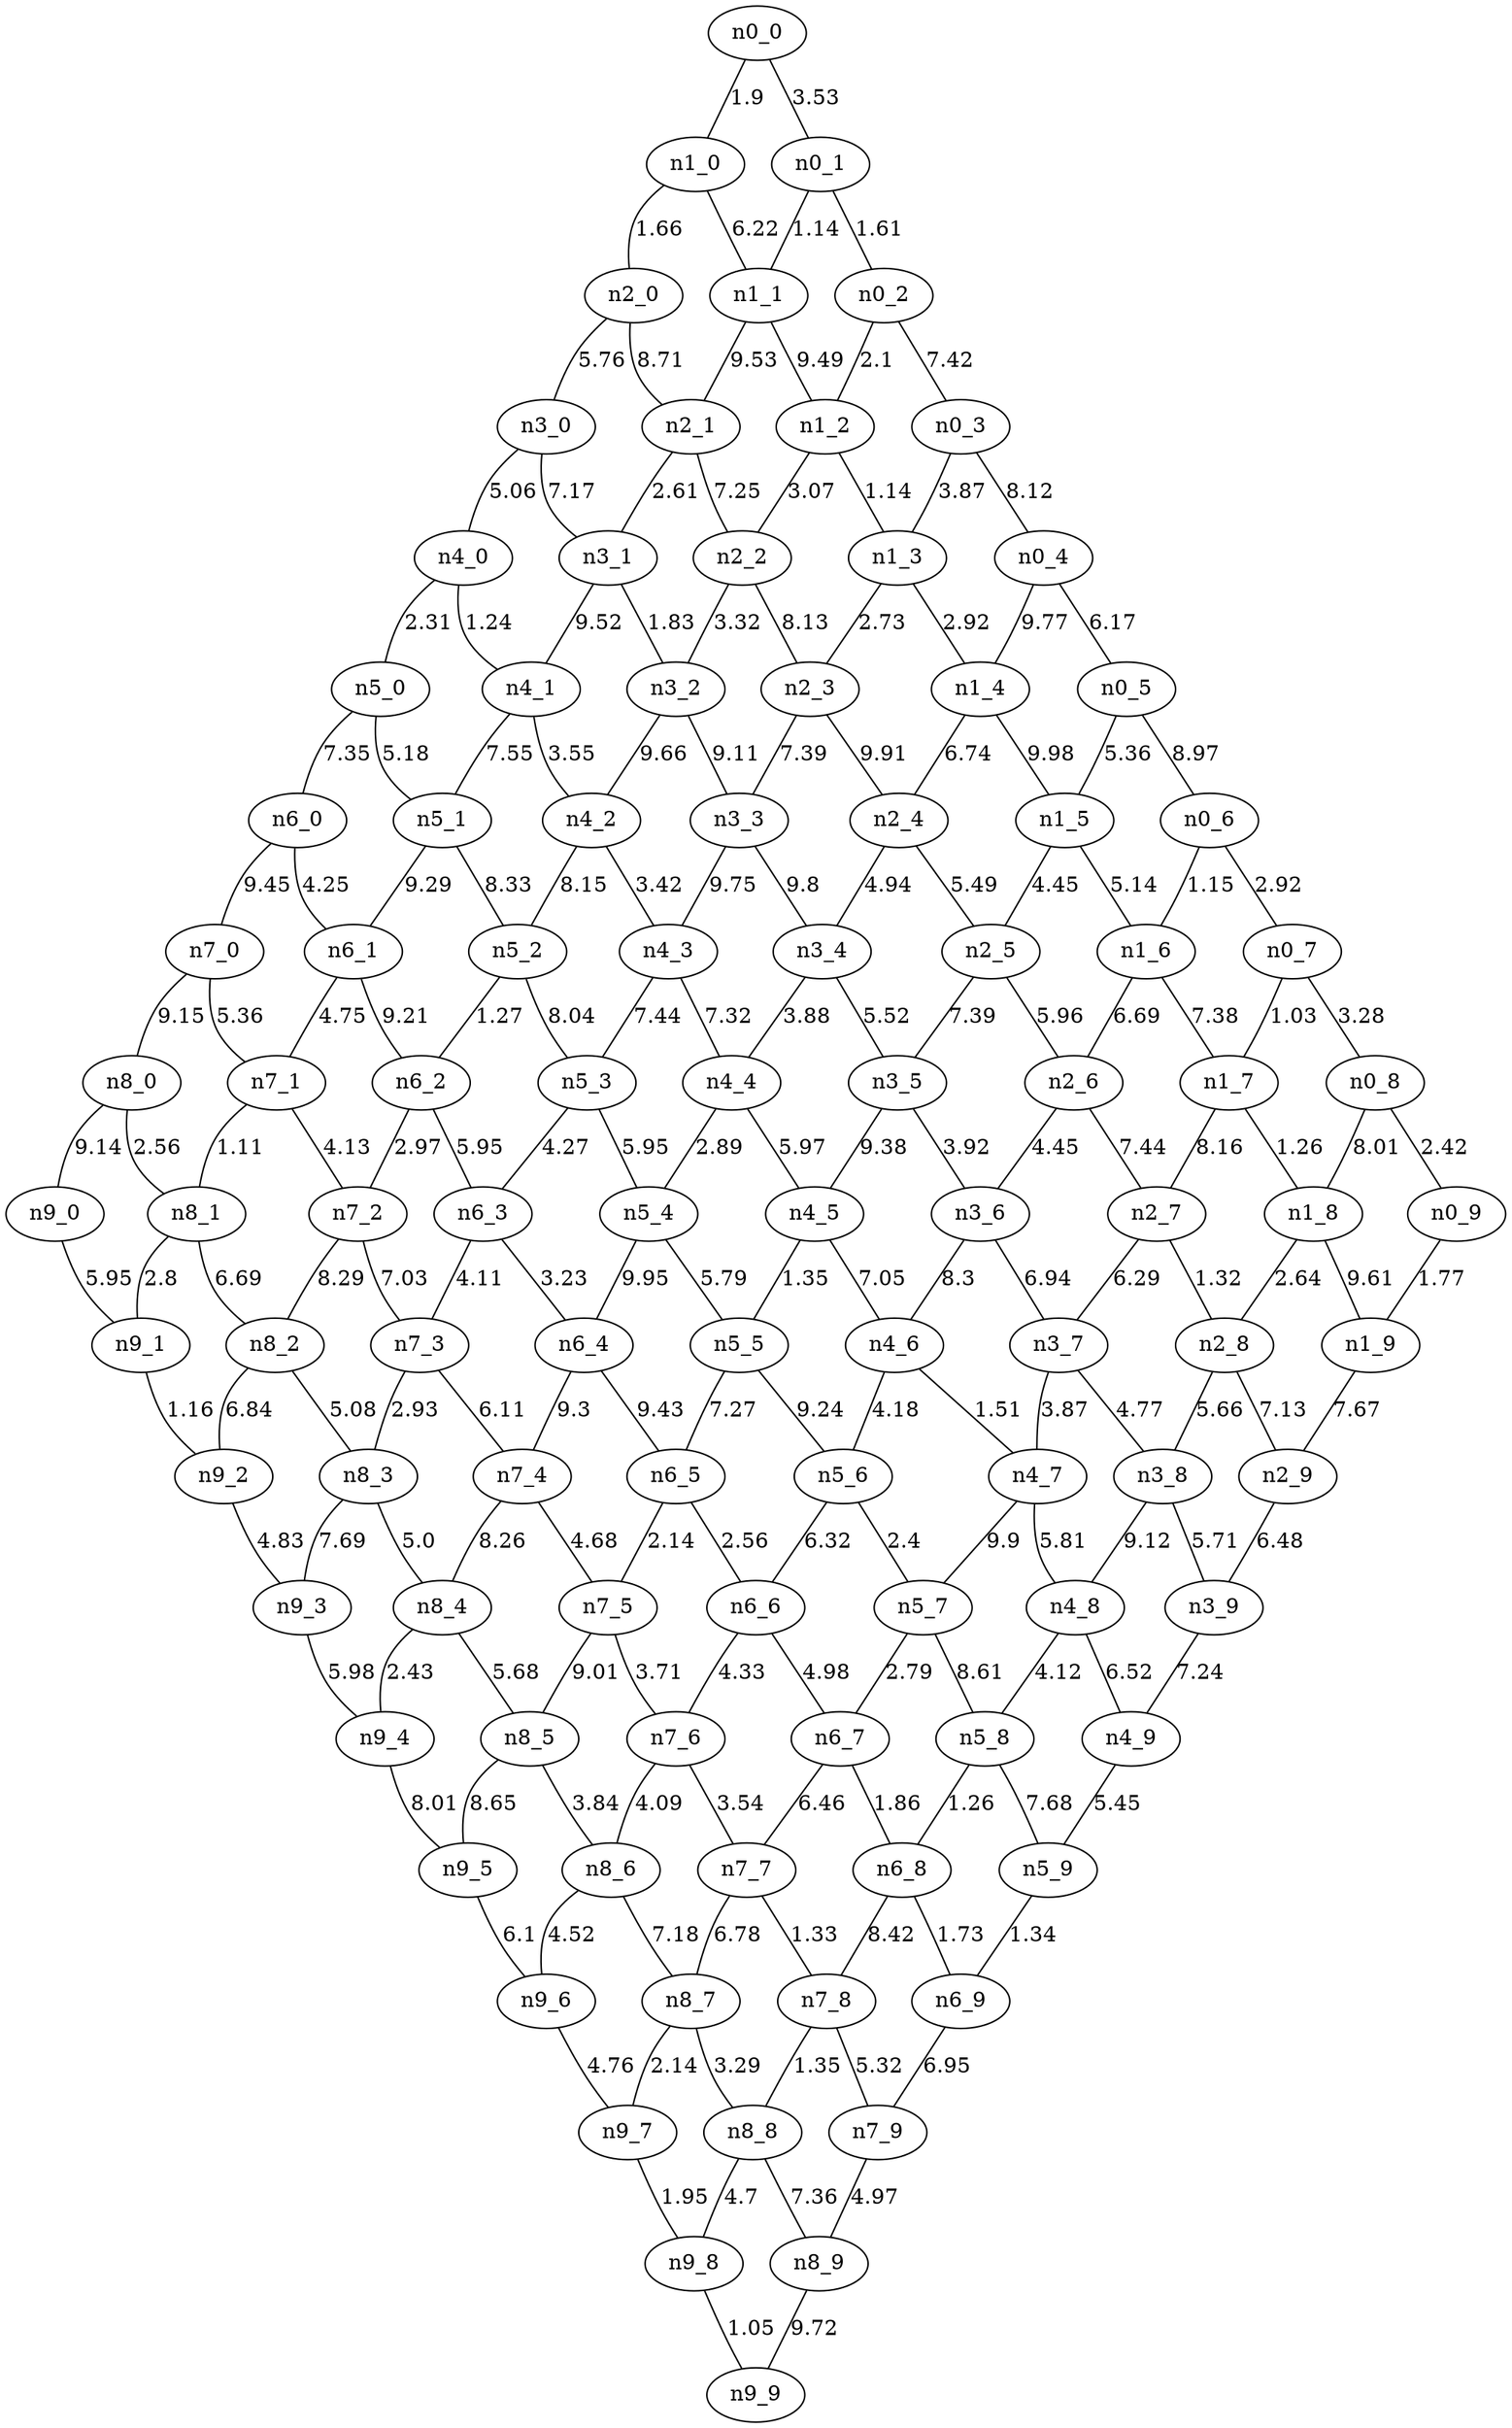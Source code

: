 graph G {
"n9_3";
"n7_3";
"n4_6";
"n1_9";
"n5_1";
"n3_7";
"n1_6";
"n5_4";
"n1_0";
"n2_8";
"n7_6";
"n8_4";
"n6_3";
"n8_8";
"n8_3";
"n0_4";
"n0_1";
"n8_1";
"n8_6";
"n3_8";
"n5_7";
"n5_8";
"n5_5";
"n9_9";
"n6_2";
"n3_1";
"n9_6";
"n6_7";
"n0_6";
"n4_9";
"n7_9";
"n1_3";
"n1_2";
"n9_7";
"n8_2";
"n1_1";
"n1_4";
"n8_5";
"n7_7";
"n3_3";
"n0_0";
"n0_8";
"n0_2";
"n7_0";
"n9_2";
"n5_3";
"n2_6";
"n5_0";
"n4_2";
"n2_4";
"n7_8";
"n6_8";
"n3_2";
"n4_8";
"n1_5";
"n3_9";
"n7_4";
"n1_8";
"n4_0";
"n3_5";
"n5_6";
"n5_9";
"n6_6";
"n7_5";
"n6_5";
"n0_7";
"n9_1";
"n3_0";
"n2_5";
"n4_3";
"n5_2";
"n7_1";
"n6_4";
"n2_2";
"n0_3";
"n9_8";
"n3_4";
"n2_3";
"n0_5";
"n6_1";
"n4_4";
"n0_9";
"n9_0";
"n4_7";
"n1_7";
"n8_9";
"n8_0";
"n9_5";
"n9_4";
"n8_7";
"n6_9";
"n7_2";
"n2_9";
"n2_7";
"n2_0";
"n4_1";
"n4_5";
"n6_0";
"n2_1";
"n3_6";
    "n7_1" -- "n8_1"[label="1.11", len="1.11"];
    "n4_0" -- "n5_0"[label="2.31", len="2.31"];
    "n2_3" -- "n3_3"[label="7.39", len="7.39"];
    "n7_8" -- "n8_8"[label="1.35", len="1.35"];
    "n0_6" -- "n0_7"[label="2.92", len="2.92"];
    "n3_2" -- "n3_3"[label="9.11", len="9.11"];
    "n5_8" -- "n6_8"[label="1.26", len="1.26"];
    "n5_4" -- "n5_5"[label="5.79", len="5.79"];
    "n1_8" -- "n2_8"[label="2.64", len="2.64"];
    "n7_6" -- "n8_6"[label="4.09", len="4.09"];
    "n6_1" -- "n7_1"[label="4.75", len="4.75"];
    "n9_3" -- "n9_4"[label="5.98", len="5.98"];
    "n0_3" -- "n1_3"[label="3.87", len="3.87"];
    "n2_7" -- "n2_8"[label="1.32", len="1.32"];
    "n7_7" -- "n7_8"[label="1.33", len="1.33"];
    "n2_4" -- "n2_5"[label="5.49", len="5.49"];
    "n4_4" -- "n5_4"[label="2.89", len="2.89"];
    "n4_1" -- "n4_2"[label="3.55", len="3.55"];
    "n2_0" -- "n2_1"[label="8.71", len="8.71"];
    "n5_7" -- "n5_8"[label="8.61", len="8.61"];
    "n7_9" -- "n8_9"[label="4.97", len="4.97"];
    "n5_2" -- "n5_3"[label="8.04", len="8.04"];
    "n6_1" -- "n6_2"[label="9.21", len="9.21"];
    "n6_0" -- "n7_0"[label="9.45", len="9.45"];
    "n3_0" -- "n3_1"[label="7.17", len="7.17"];
    "n6_0" -- "n6_1"[label="4.25", len="4.25"];
    "n1_0" -- "n2_0"[label="1.66", len="1.66"];
    "n5_3" -- "n5_4"[label="5.95", len="5.95"];
    "n8_2" -- "n8_3"[label="5.08", len="5.08"];
    "n2_8" -- "n2_9"[label="7.13", len="7.13"];
    "n3_8" -- "n4_8"[label="9.12", len="9.12"];
    "n7_0" -- "n8_0"[label="9.15", len="9.15"];
    "n6_7" -- "n7_7"[label="6.46", len="6.46"];
    "n3_1" -- "n3_2"[label="1.83", len="1.83"];
    "n0_7" -- "n0_8"[label="3.28", len="3.28"];
    "n8_6" -- "n9_6"[label="4.52", len="4.52"];
    "n7_2" -- "n8_2"[label="8.29", len="8.29"];
    "n7_0" -- "n7_1"[label="5.36", len="5.36"];
    "n3_3" -- "n3_4"[label="9.8", len="9.8"];
    "n0_9" -- "n1_9"[label="1.77", len="1.77"];
    "n1_4" -- "n1_5"[label="9.98", len="9.98"];
    "n6_9" -- "n7_9"[label="6.95", len="6.95"];
    "n8_8" -- "n8_9"[label="7.36", len="7.36"];
    "n2_5" -- "n2_6"[label="5.96", len="5.96"];
    "n9_1" -- "n9_2"[label="1.16", len="1.16"];
    "n3_3" -- "n4_3"[label="9.75", len="9.75"];
    "n1_5" -- "n1_6"[label="5.14", len="5.14"];
    "n4_6" -- "n5_6"[label="4.18", len="4.18"];
    "n0_1" -- "n1_1"[label="1.14", len="1.14"];
    "n1_7" -- "n2_7"[label="8.16", len="8.16"];
    "n5_1" -- "n6_1"[label="9.29", len="9.29"];
    "n6_8" -- "n7_8"[label="8.42", len="8.42"];
    "n8_9" -- "n9_9"[label="9.72", len="9.72"];
    "n5_5" -- "n5_6"[label="9.24", len="9.24"];
    "n9_4" -- "n9_5"[label="8.01", len="8.01"];
    "n6_8" -- "n6_9"[label="1.73", len="1.73"];
    "n7_3" -- "n8_3"[label="2.93", len="2.93"];
    "n8_7" -- "n9_7"[label="2.14", len="2.14"];
    "n4_2" -- "n5_2"[label="8.15", len="8.15"];
    "n8_6" -- "n8_7"[label="7.18", len="7.18"];
    "n0_6" -- "n1_6"[label="1.15", len="1.15"];
    "n0_7" -- "n1_7"[label="1.03", len="1.03"];
    "n2_0" -- "n3_0"[label="5.76", len="5.76"];
    "n2_1" -- "n3_1"[label="2.61", len="2.61"];
    "n1_1" -- "n2_1"[label="9.53", len="9.53"];
    "n6_7" -- "n6_8"[label="1.86", len="1.86"];
    "n8_1" -- "n9_1"[label="2.8", len="2.8"];
    "n5_3" -- "n6_3"[label="4.27", len="4.27"];
    "n2_4" -- "n3_4"[label="4.94", len="4.94"];
    "n3_6" -- "n3_7"[label="6.94", len="6.94"];
    "n0_2" -- "n1_2"[label="2.1", len="2.1"];
    "n8_0" -- "n8_1"[label="2.56", len="2.56"];
    "n8_4" -- "n8_5"[label="5.68", len="5.68"];
    "n3_7" -- "n4_7"[label="3.87", len="3.87"];
    "n5_9" -- "n6_9"[label="1.34", len="1.34"];
    "n6_4" -- "n6_5"[label="9.43", len="9.43"];
    "n4_6" -- "n4_7"[label="1.51", len="1.51"];
    "n7_4" -- "n8_4"[label="8.26", len="8.26"];
    "n9_6" -- "n9_7"[label="4.76", len="4.76"];
    "n5_7" -- "n6_7"[label="2.79", len="2.79"];
    "n9_8" -- "n9_9"[label="1.05", len="1.05"];
    "n7_1" -- "n7_2"[label="4.13", len="4.13"];
    "n7_6" -- "n7_7"[label="3.54", len="3.54"];
    "n8_5" -- "n8_6"[label="3.84", len="3.84"];
    "n0_4" -- "n1_4"[label="9.77", len="9.77"];
    "n4_8" -- "n5_8"[label="4.12", len="4.12"];
    "n4_7" -- "n5_7"[label="9.9", len="9.9"];
    "n1_5" -- "n2_5"[label="4.45", len="4.45"];
    "n1_2" -- "n2_2"[label="3.07", len="3.07"];
    "n0_8" -- "n1_8"[label="8.01", len="8.01"];
    "n6_2" -- "n7_2"[label="2.97", len="2.97"];
    "n0_4" -- "n0_5"[label="6.17", len="6.17"];
    "n3_7" -- "n3_8"[label="4.77", len="4.77"];
    "n9_7" -- "n9_8"[label="1.95", len="1.95"];
    "n3_4" -- "n3_5"[label="5.52", len="5.52"];
    "n6_5" -- "n6_6"[label="2.56", len="2.56"];
    "n2_8" -- "n3_8"[label="5.66", len="5.66"];
    "n4_2" -- "n4_3"[label="3.42", len="3.42"];
    "n4_5" -- "n5_5"[label="1.35", len="1.35"];
    "n0_1" -- "n0_2"[label="1.61", len="1.61"];
    "n8_3" -- "n9_3"[label="7.69", len="7.69"];
    "n7_8" -- "n7_9"[label="5.32", len="5.32"];
    "n0_3" -- "n0_4"[label="8.12", len="8.12"];
    "n1_8" -- "n1_9"[label="9.61", len="9.61"];
    "n4_1" -- "n5_1"[label="7.55", len="7.55"];
    "n0_0" -- "n0_1"[label="3.53", len="3.53"];
    "n3_5" -- "n3_6"[label="3.92", len="3.92"];
    "n1_3" -- "n2_3"[label="2.73", len="2.73"];
    "n4_7" -- "n4_8"[label="5.81", len="5.81"];
    "n9_0" -- "n9_1"[label="5.95", len="5.95"];
    "n4_0" -- "n4_1"[label="1.24", len="1.24"];
    "n5_1" -- "n5_2"[label="8.33", len="8.33"];
    "n5_8" -- "n5_9"[label="7.68", len="7.68"];
    "n8_0" -- "n9_0"[label="9.14", len="9.14"];
    "n5_6" -- "n5_7"[label="2.4", len="2.4"];
    "n0_0" -- "n1_0"[label="1.9", len="1.9"];
    "n2_7" -- "n3_7"[label="6.29", len="6.29"];
    "n8_3" -- "n8_4"[label="5.0", len="5.0"];
    "n7_5" -- "n8_5"[label="9.01", len="9.01"];
    "n2_6" -- "n2_7"[label="7.44", len="7.44"];
    "n4_3" -- "n4_4"[label="7.32", len="7.32"];
    "n1_6" -- "n1_7"[label="7.38", len="7.38"];
    "n5_0" -- "n6_0"[label="7.35", len="7.35"];
    "n1_2" -- "n1_3"[label="1.14", len="1.14"];
    "n3_9" -- "n4_9"[label="7.24", len="7.24"];
    "n8_4" -- "n9_4"[label="2.43", len="2.43"];
    "n4_8" -- "n4_9"[label="6.52", len="6.52"];
    "n6_5" -- "n7_5"[label="2.14", len="2.14"];
    "n8_8" -- "n9_8"[label="4.7", len="4.7"];
    "n7_5" -- "n7_6"[label="3.71", len="3.71"];
    "n3_2" -- "n4_2"[label="9.66", len="9.66"];
    "n6_4" -- "n7_4"[label="9.3", len="9.3"];
    "n2_3" -- "n2_4"[label="9.91", len="9.91"];
    "n3_8" -- "n3_9"[label="5.71", len="5.71"];
    "n4_5" -- "n4_6"[label="7.05", len="7.05"];
    "n3_6" -- "n4_6"[label="8.3", len="8.3"];
    "n6_3" -- "n6_4"[label="3.23", len="3.23"];
    "n7_4" -- "n7_5"[label="4.68", len="4.68"];
    "n8_7" -- "n8_8"[label="3.29", len="3.29"];
    "n6_6" -- "n6_7"[label="4.98", len="4.98"];
    "n1_1" -- "n1_2"[label="9.49", len="9.49"];
    "n2_2" -- "n2_3"[label="8.13", len="8.13"];
    "n4_3" -- "n5_3"[label="7.44", len="7.44"];
    "n0_5" -- "n0_6"[label="8.97", len="8.97"];
    "n8_2" -- "n9_2"[label="6.84", len="6.84"];
    "n9_5" -- "n9_6"[label="6.1", len="6.1"];
    "n7_2" -- "n7_3"[label="7.03", len="7.03"];
    "n8_1" -- "n8_2"[label="6.69", len="6.69"];
    "n9_2" -- "n9_3"[label="4.83", len="4.83"];
    "n7_3" -- "n7_4"[label="6.11", len="6.11"];
    "n1_7" -- "n1_8"[label="1.26", len="1.26"];
    "n4_9" -- "n5_9"[label="5.45", len="5.45"];
    "n3_4" -- "n4_4"[label="3.88", len="3.88"];
    "n1_0" -- "n1_1"[label="6.22", len="6.22"];
    "n5_2" -- "n6_2"[label="1.27", len="1.27"];
    "n1_9" -- "n2_9"[label="7.67", len="7.67"];
    "n2_6" -- "n3_6"[label="4.45", len="4.45"];
    "n2_2" -- "n3_2"[label="3.32", len="3.32"];
    "n3_5" -- "n4_5"[label="9.38", len="9.38"];
    "n3_0" -- "n4_0"[label="5.06", len="5.06"];
    "n0_8" -- "n0_9"[label="2.42", len="2.42"];
    "n2_9" -- "n3_9"[label="6.48", len="6.48"];
    "n6_3" -- "n7_3"[label="4.11", len="4.11"];
    "n2_1" -- "n2_2"[label="7.25", len="7.25"];
    "n7_7" -- "n8_7"[label="6.78", len="6.78"];
    "n1_4" -- "n2_4"[label="6.74", len="6.74"];
    "n1_3" -- "n1_4"[label="2.92", len="2.92"];
    "n5_0" -- "n5_1"[label="5.18", len="5.18"];
    "n8_5" -- "n9_5"[label="8.65", len="8.65"];
    "n0_5" -- "n1_5"[label="5.36", len="5.36"];
    "n5_4" -- "n6_4"[label="9.95", len="9.95"];
    "n5_5" -- "n6_5"[label="7.27", len="7.27"];
    "n2_5" -- "n3_5"[label="7.39", len="7.39"];
    "n3_1" -- "n4_1"[label="9.52", len="9.52"];
    "n6_2" -- "n6_3"[label="5.95", len="5.95"];
    "n6_6" -- "n7_6"[label="4.33", len="4.33"];
    "n1_6" -- "n2_6"[label="6.69", len="6.69"];
    "n0_2" -- "n0_3"[label="7.42", len="7.42"];
    "n5_6" -- "n6_6"[label="6.32", len="6.32"];
    "n4_4" -- "n4_5"[label="5.97", len="5.97"];
}
